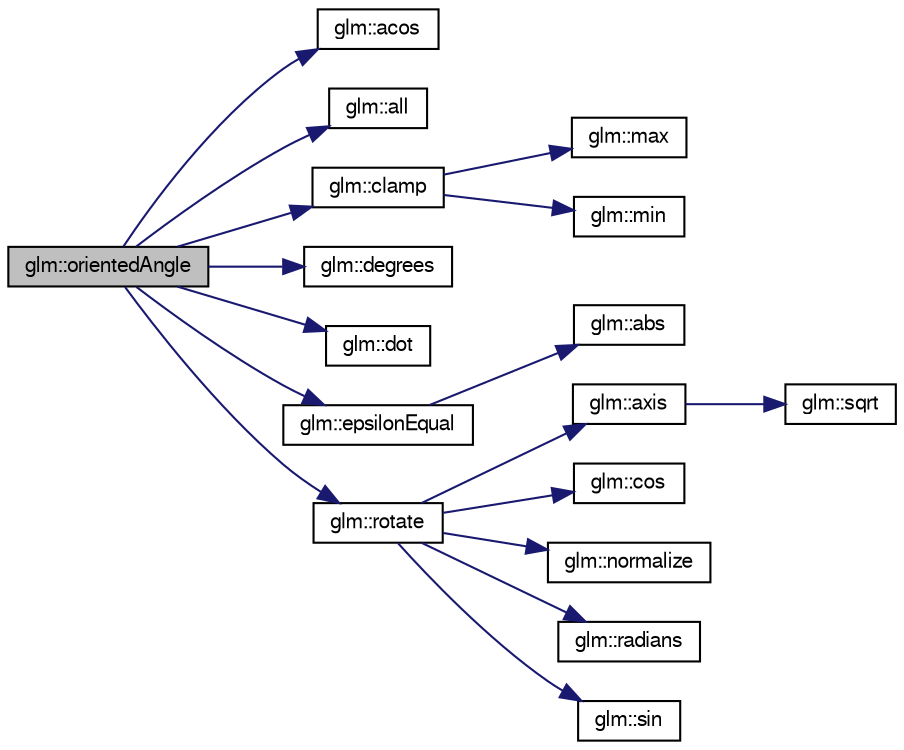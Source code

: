 digraph G
{
  bgcolor="transparent";
  edge [fontname="FreeSans",fontsize=10,labelfontname="FreeSans",labelfontsize=10];
  node [fontname="FreeSans",fontsize=10,shape=record];
  rankdir=LR;
  Node1 [label="glm::orientedAngle",height=0.2,width=0.4,color="black", fillcolor="grey75", style="filled" fontcolor="black"];
  Node1 -> Node2 [color="midnightblue",fontsize=10,style="solid"];
  Node2 [label="glm::acos",height=0.2,width=0.4,color="black",URL="$group__core__func__trigonometric.html#gd945cb7263cb202d93ea76aa5d419078"];
  Node1 -> Node3 [color="midnightblue",fontsize=10,style="solid"];
  Node3 [label="glm::all",height=0.2,width=0.4,color="black",URL="$group__core__func__vector__relational.html#gabd60ec747e12c78e2d5c6e6c2ede230"];
  Node1 -> Node4 [color="midnightblue",fontsize=10,style="solid"];
  Node4 [label="glm::clamp",height=0.2,width=0.4,color="black",URL="$group__core__func__common.html#g8b4808983e20c4c74b20e0a025787ab4"];
  Node4 -> Node5 [color="midnightblue",fontsize=10,style="solid"];
  Node5 [label="glm::max",height=0.2,width=0.4,color="black",URL="$group__core__func__common.html#g4e4d7b280fec55e5dfeb1367a1a2597d"];
  Node4 -> Node6 [color="midnightblue",fontsize=10,style="solid"];
  Node6 [label="glm::min",height=0.2,width=0.4,color="black",URL="$group__core__func__common.html#g7c4425eacc9498bb2ab8a7cfd662cd69"];
  Node1 -> Node7 [color="midnightblue",fontsize=10,style="solid"];
  Node7 [label="glm::degrees",height=0.2,width=0.4,color="black",URL="$group__core__func__trigonometric.html#gcb63bdf23d5e084a5b6a2ed0ae395e64"];
  Node1 -> Node8 [color="midnightblue",fontsize=10,style="solid"];
  Node8 [label="glm::dot",height=0.2,width=0.4,color="black",URL="$group__core__func__geometric.html#gc64a3b29d01336161a668d328cac97eb"];
  Node1 -> Node9 [color="midnightblue",fontsize=10,style="solid"];
  Node9 [label="glm::epsilonEqual",height=0.2,width=0.4,color="black",URL="$group__gtc__epsilon.html#g7051ff93341ffb11d864e88d4bc0e3d8"];
  Node9 -> Node10 [color="midnightblue",fontsize=10,style="solid"];
  Node10 [label="glm::abs",height=0.2,width=0.4,color="black",URL="$group__core__func__common.html#gab4b95b47f2918ce6e7ac279a0ba27c1"];
  Node1 -> Node11 [color="midnightblue",fontsize=10,style="solid"];
  Node11 [label="glm::rotate",height=0.2,width=0.4,color="black",URL="$group__gtc__matrix__transform.html#g1a75da872120125437265872423e0b14"];
  Node11 -> Node12 [color="midnightblue",fontsize=10,style="solid"];
  Node12 [label="glm::axis",height=0.2,width=0.4,color="black",URL="$group__gtc__quaternion.html#g5c243b588291c790bf1b5ec3f0f08d1b"];
  Node12 -> Node13 [color="midnightblue",fontsize=10,style="solid"];
  Node13 [label="glm::sqrt",height=0.2,width=0.4,color="black",URL="$group__gtx__integer.html#g457e9efca8339bf918d319e9c55f7c8f"];
  Node11 -> Node14 [color="midnightblue",fontsize=10,style="solid"];
  Node14 [label="glm::cos",height=0.2,width=0.4,color="black",URL="$group__core__func__trigonometric.html#gfef15df90786cd24fe786cc0ff2cbc98"];
  Node11 -> Node15 [color="midnightblue",fontsize=10,style="solid"];
  Node15 [label="glm::normalize",height=0.2,width=0.4,color="black",URL="$group__core__func__geometric.html#g0feb2bb89ee2743677ad2cb84544bd83"];
  Node11 -> Node16 [color="midnightblue",fontsize=10,style="solid"];
  Node16 [label="glm::radians",height=0.2,width=0.4,color="black",URL="$group__core__func__trigonometric.html#g87953103f3ac701b8440a7d904fa2e4d"];
  Node11 -> Node17 [color="midnightblue",fontsize=10,style="solid"];
  Node17 [label="glm::sin",height=0.2,width=0.4,color="black",URL="$group__core__func__trigonometric.html#gd4d4eda735d915be9af695fe2b4cded2"];
}
